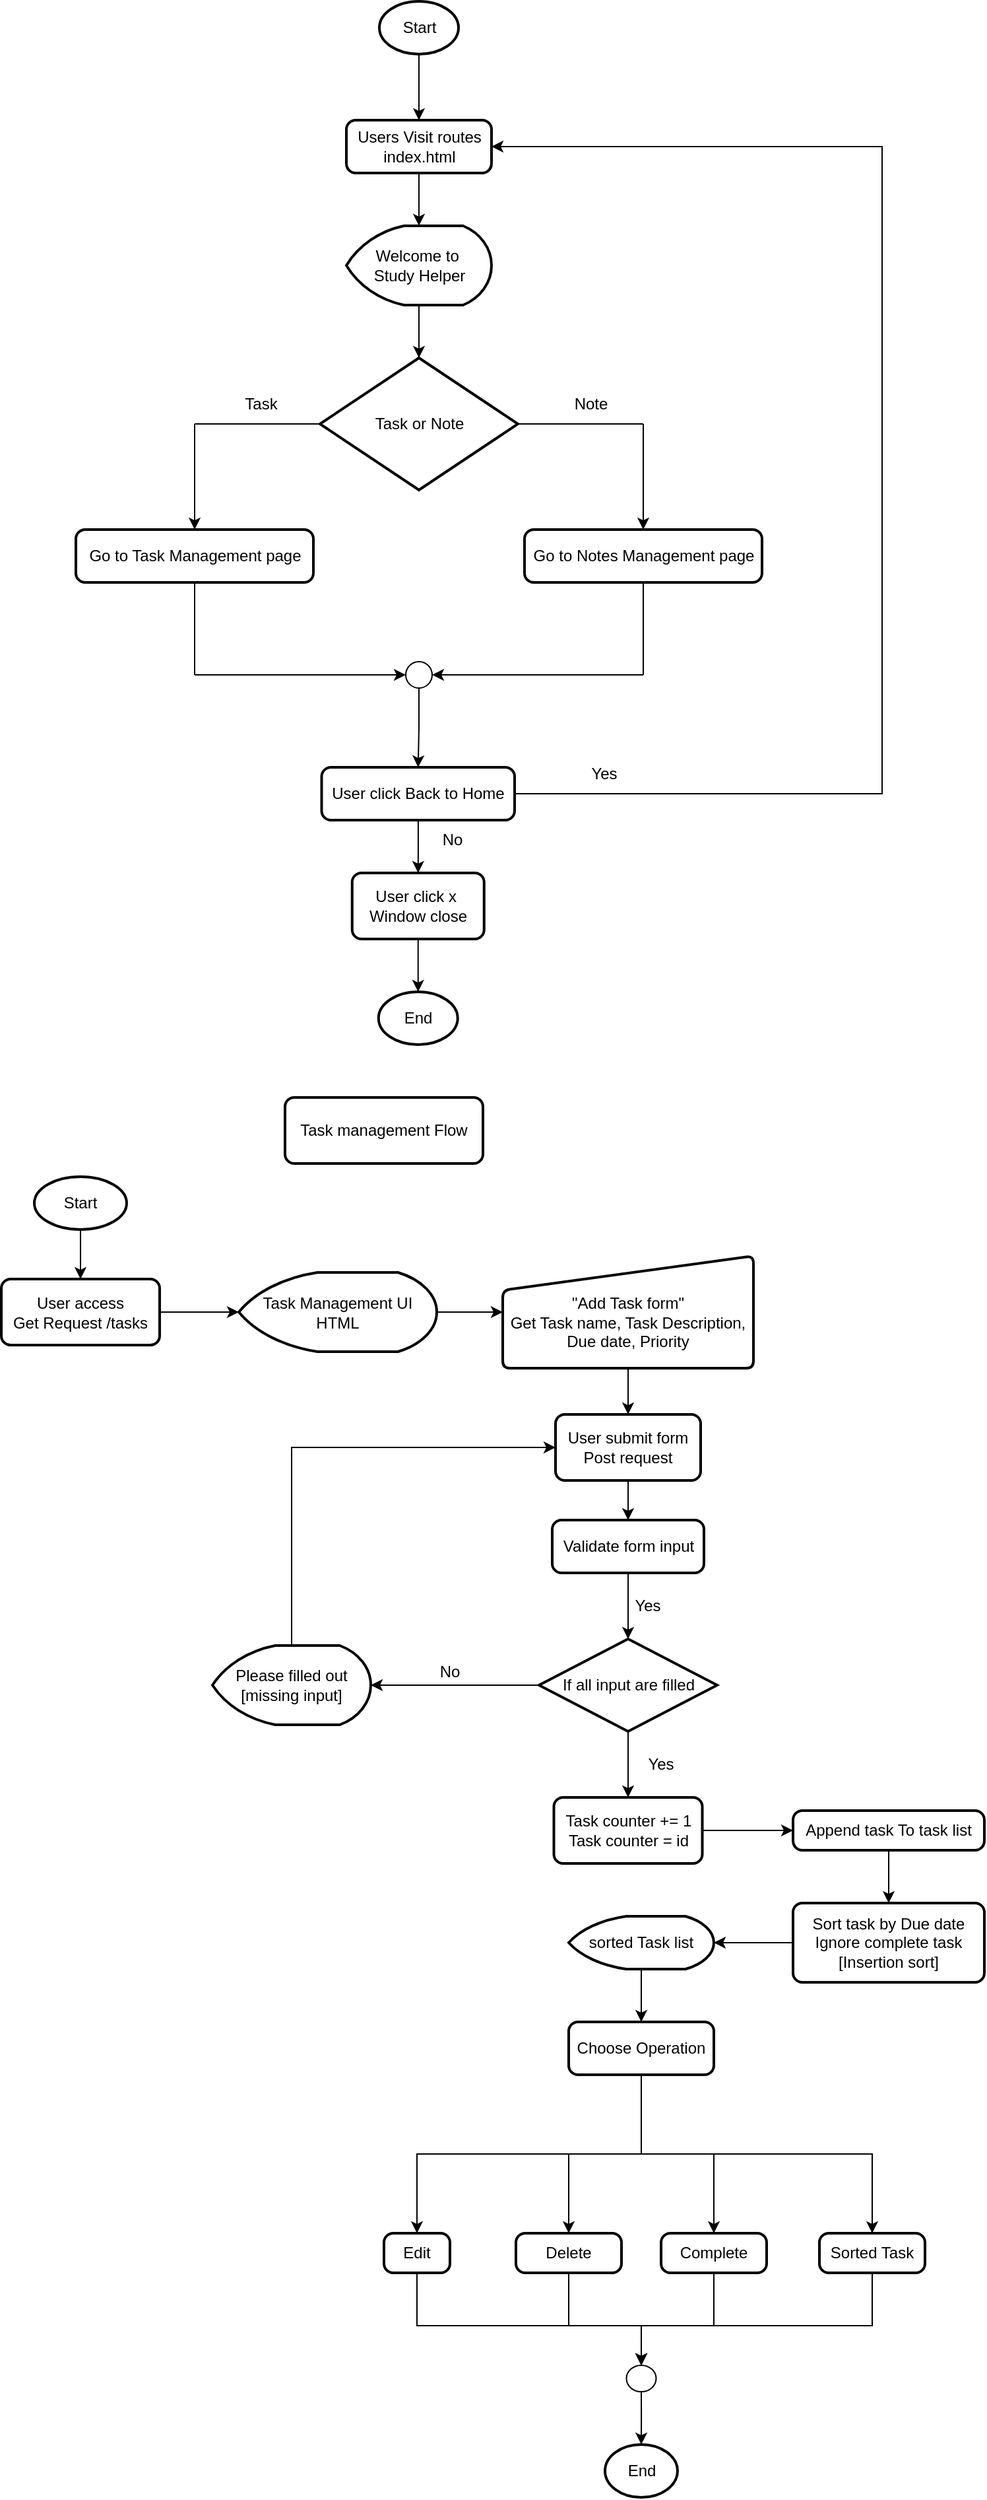 <mxfile version="24.7.17">
  <diagram name="Page-1" id="e5yxuhi-PAUHu0ApAYGd">
    <mxGraphModel dx="4075" dy="2493" grid="1" gridSize="10" guides="1" tooltips="1" connect="1" arrows="1" fold="1" page="1" pageScale="1" pageWidth="850" pageHeight="1100" math="0" shadow="0">
      <root>
        <mxCell id="0" />
        <mxCell id="1" parent="0" />
        <mxCell id="IT1GfO3hqT7uD5s0gZy_-49" style="edgeStyle=orthogonalEdgeStyle;rounded=0;orthogonalLoop=1;jettySize=auto;html=1;entryX=0.5;entryY=0;entryDx=0;entryDy=0;" parent="1" source="IT1GfO3hqT7uD5s0gZy_-4" target="IT1GfO3hqT7uD5s0gZy_-47" edge="1">
          <mxGeometry relative="1" as="geometry" />
        </mxCell>
        <mxCell id="IT1GfO3hqT7uD5s0gZy_-4" value="Start" style="strokeWidth=2;html=1;shape=mxgraph.flowchart.start_1;whiteSpace=wrap;" parent="1" vertex="1">
          <mxGeometry x="-53.5" width="60" height="40" as="geometry" />
        </mxCell>
        <mxCell id="IT1GfO3hqT7uD5s0gZy_-12" value="" style="edgeStyle=orthogonalEdgeStyle;rounded=0;orthogonalLoop=1;jettySize=auto;html=1;" parent="1" source="IT1GfO3hqT7uD5s0gZy_-5" target="IT1GfO3hqT7uD5s0gZy_-6" edge="1">
          <mxGeometry relative="1" as="geometry" />
        </mxCell>
        <mxCell id="IT1GfO3hqT7uD5s0gZy_-5" value="Welcome to&amp;nbsp;&lt;div&gt;Study Helper&lt;/div&gt;" style="strokeWidth=2;html=1;shape=mxgraph.flowchart.display;whiteSpace=wrap;" parent="1" vertex="1">
          <mxGeometry x="-78.5" y="170" width="110" height="60" as="geometry" />
        </mxCell>
        <mxCell id="IT1GfO3hqT7uD5s0gZy_-6" value="Task or Note" style="strokeWidth=2;html=1;shape=mxgraph.flowchart.decision;whiteSpace=wrap;" parent="1" vertex="1">
          <mxGeometry x="-98.5" y="270" width="150" height="100" as="geometry" />
        </mxCell>
        <mxCell id="IT1GfO3hqT7uD5s0gZy_-7" value="" style="endArrow=none;html=1;rounded=0;entryX=0;entryY=0.5;entryDx=0;entryDy=0;entryPerimeter=0;" parent="1" target="IT1GfO3hqT7uD5s0gZy_-6" edge="1">
          <mxGeometry width="50" height="50" relative="1" as="geometry">
            <mxPoint x="-193.5" y="320" as="sourcePoint" />
            <mxPoint x="-93.5" y="330" as="targetPoint" />
          </mxGeometry>
        </mxCell>
        <mxCell id="IT1GfO3hqT7uD5s0gZy_-45" style="edgeStyle=orthogonalEdgeStyle;rounded=0;orthogonalLoop=1;jettySize=auto;html=1;entryX=0.5;entryY=0;entryDx=0;entryDy=0;" parent="1" source="IT1GfO3hqT7uD5s0gZy_-13" target="IT1GfO3hqT7uD5s0gZy_-14" edge="1">
          <mxGeometry relative="1" as="geometry" />
        </mxCell>
        <mxCell id="IT1GfO3hqT7uD5s0gZy_-13" value="&lt;div&gt;&lt;br&gt;&lt;/div&gt;&quot;Add Task form&quot;&lt;div&gt;Get Task name, Task Description, Due date, Priority&lt;/div&gt;" style="html=1;strokeWidth=2;shape=manualInput;whiteSpace=wrap;rounded=1;size=26;arcSize=11;" parent="1" vertex="1">
          <mxGeometry x="40" y="950" width="190" height="85" as="geometry" />
        </mxCell>
        <mxCell id="IT1GfO3hqT7uD5s0gZy_-46" style="edgeStyle=orthogonalEdgeStyle;rounded=0;orthogonalLoop=1;jettySize=auto;html=1;entryX=0.5;entryY=0;entryDx=0;entryDy=0;" parent="1" source="IT1GfO3hqT7uD5s0gZy_-14" target="IT1GfO3hqT7uD5s0gZy_-18" edge="1">
          <mxGeometry relative="1" as="geometry" />
        </mxCell>
        <mxCell id="IT1GfO3hqT7uD5s0gZy_-14" value="User submit form&lt;div&gt;Post request&lt;/div&gt;" style="rounded=1;whiteSpace=wrap;html=1;absoluteArcSize=1;arcSize=14;strokeWidth=2;" parent="1" vertex="1">
          <mxGeometry x="80" y="1070" width="110" height="50" as="geometry" />
        </mxCell>
        <mxCell id="IT1GfO3hqT7uD5s0gZy_-136" style="edgeStyle=orthogonalEdgeStyle;rounded=0;orthogonalLoop=1;jettySize=auto;html=1;entryX=0;entryY=0.5;entryDx=0;entryDy=0;" parent="1" source="IT1GfO3hqT7uD5s0gZy_-15" target="IT1GfO3hqT7uD5s0gZy_-13" edge="1">
          <mxGeometry relative="1" as="geometry" />
        </mxCell>
        <mxCell id="IT1GfO3hqT7uD5s0gZy_-15" value="Task Management UI&lt;div&gt;HTML&lt;/div&gt;" style="strokeWidth=2;html=1;shape=mxgraph.flowchart.display;whiteSpace=wrap;" parent="1" vertex="1">
          <mxGeometry x="-160" y="962.5" width="150" height="60" as="geometry" />
        </mxCell>
        <mxCell id="IT1GfO3hqT7uD5s0gZy_-134" value="" style="edgeStyle=orthogonalEdgeStyle;rounded=0;orthogonalLoop=1;jettySize=auto;html=1;" parent="1" source="IT1GfO3hqT7uD5s0gZy_-16" target="IT1GfO3hqT7uD5s0gZy_-15" edge="1">
          <mxGeometry relative="1" as="geometry" />
        </mxCell>
        <mxCell id="IT1GfO3hqT7uD5s0gZy_-16" value="&lt;div&gt;User access&lt;/div&gt;Get Request /tasks" style="rounded=1;whiteSpace=wrap;html=1;absoluteArcSize=1;arcSize=14;strokeWidth=2;" parent="1" vertex="1">
          <mxGeometry x="-340" y="967.5" width="120" height="50" as="geometry" />
        </mxCell>
        <mxCell id="IT1GfO3hqT7uD5s0gZy_-51" style="edgeStyle=orthogonalEdgeStyle;rounded=0;orthogonalLoop=1;jettySize=auto;html=1;" parent="1" source="IT1GfO3hqT7uD5s0gZy_-18" target="IT1GfO3hqT7uD5s0gZy_-19" edge="1">
          <mxGeometry relative="1" as="geometry" />
        </mxCell>
        <mxCell id="IT1GfO3hqT7uD5s0gZy_-18" value="Validate form input" style="rounded=1;whiteSpace=wrap;html=1;absoluteArcSize=1;arcSize=14;strokeWidth=2;" parent="1" vertex="1">
          <mxGeometry x="77.5" y="1150" width="115" height="40" as="geometry" />
        </mxCell>
        <mxCell id="IT1GfO3hqT7uD5s0gZy_-19" value="If all input are filled" style="strokeWidth=2;html=1;shape=mxgraph.flowchart.decision;whiteSpace=wrap;" parent="1" vertex="1">
          <mxGeometry x="67.5" y="1240" width="135" height="70" as="geometry" />
        </mxCell>
        <mxCell id="klHNiH37RLpIYKjmGFhw-3" style="edgeStyle=orthogonalEdgeStyle;rounded=0;orthogonalLoop=1;jettySize=auto;html=1;entryX=0.5;entryY=0;entryDx=0;entryDy=0;" parent="1" source="IT1GfO3hqT7uD5s0gZy_-25" target="klHNiH37RLpIYKjmGFhw-2" edge="1">
          <mxGeometry relative="1" as="geometry" />
        </mxCell>
        <mxCell id="IT1GfO3hqT7uD5s0gZy_-25" value="" style="verticalLabelPosition=bottom;verticalAlign=top;html=1;shape=mxgraph.flowchart.on-page_reference;" parent="1" vertex="1">
          <mxGeometry x="-33.5" y="500" width="20" height="20" as="geometry" />
        </mxCell>
        <mxCell id="IT1GfO3hqT7uD5s0gZy_-26" value="Go to Task Management page" style="rounded=1;whiteSpace=wrap;html=1;absoluteArcSize=1;arcSize=14;strokeWidth=2;" parent="1" vertex="1">
          <mxGeometry x="-283.5" y="400" width="180" height="40" as="geometry" />
        </mxCell>
        <mxCell id="IT1GfO3hqT7uD5s0gZy_-27" value="Go to Notes Management page" style="rounded=1;whiteSpace=wrap;html=1;absoluteArcSize=1;arcSize=14;strokeWidth=2;" parent="1" vertex="1">
          <mxGeometry x="56.5" y="400" width="180" height="40" as="geometry" />
        </mxCell>
        <mxCell id="IT1GfO3hqT7uD5s0gZy_-28" value="End" style="strokeWidth=2;html=1;shape=mxgraph.flowchart.start_1;whiteSpace=wrap;" parent="1" vertex="1">
          <mxGeometry x="-54.13" y="750" width="60" height="40" as="geometry" />
        </mxCell>
        <mxCell id="IT1GfO3hqT7uD5s0gZy_-30" value="" style="endArrow=classic;html=1;rounded=0;entryX=0.5;entryY=0;entryDx=0;entryDy=0;" parent="1" target="IT1GfO3hqT7uD5s0gZy_-26" edge="1">
          <mxGeometry width="50" height="50" relative="1" as="geometry">
            <mxPoint x="-193.5" y="320" as="sourcePoint" />
            <mxPoint x="106.5" y="430" as="targetPoint" />
          </mxGeometry>
        </mxCell>
        <mxCell id="IT1GfO3hqT7uD5s0gZy_-31" value="" style="endArrow=classic;html=1;rounded=0;" parent="1" target="IT1GfO3hqT7uD5s0gZy_-27" edge="1">
          <mxGeometry width="50" height="50" relative="1" as="geometry">
            <mxPoint x="146.5" y="320" as="sourcePoint" />
            <mxPoint x="106.5" y="430" as="targetPoint" />
          </mxGeometry>
        </mxCell>
        <mxCell id="IT1GfO3hqT7uD5s0gZy_-32" value="" style="endArrow=none;html=1;rounded=0;entryX=1;entryY=0.5;entryDx=0;entryDy=0;entryPerimeter=0;" parent="1" target="IT1GfO3hqT7uD5s0gZy_-6" edge="1">
          <mxGeometry width="50" height="50" relative="1" as="geometry">
            <mxPoint x="146.5" y="320" as="sourcePoint" />
            <mxPoint x="106.5" y="430" as="targetPoint" />
          </mxGeometry>
        </mxCell>
        <mxCell id="IT1GfO3hqT7uD5s0gZy_-35" value="" style="endArrow=none;html=1;rounded=0;entryX=0.5;entryY=1;entryDx=0;entryDy=0;" parent="1" target="IT1GfO3hqT7uD5s0gZy_-26" edge="1">
          <mxGeometry width="50" height="50" relative="1" as="geometry">
            <mxPoint x="-193.5" y="510" as="sourcePoint" />
            <mxPoint x="46.5" y="490" as="targetPoint" />
          </mxGeometry>
        </mxCell>
        <mxCell id="IT1GfO3hqT7uD5s0gZy_-36" value="" style="endArrow=none;html=1;rounded=0;entryX=0.5;entryY=1;entryDx=0;entryDy=0;" parent="1" target="IT1GfO3hqT7uD5s0gZy_-27" edge="1">
          <mxGeometry width="50" height="50" relative="1" as="geometry">
            <mxPoint x="146.5" y="510" as="sourcePoint" />
            <mxPoint x="146.12" y="500" as="targetPoint" />
          </mxGeometry>
        </mxCell>
        <mxCell id="IT1GfO3hqT7uD5s0gZy_-38" value="" style="endArrow=classic;html=1;rounded=0;entryX=0;entryY=0.5;entryDx=0;entryDy=0;entryPerimeter=0;" parent="1" target="IT1GfO3hqT7uD5s0gZy_-25" edge="1">
          <mxGeometry width="50" height="50" relative="1" as="geometry">
            <mxPoint x="-193.5" y="510" as="sourcePoint" />
            <mxPoint x="-53.5" y="510" as="targetPoint" />
          </mxGeometry>
        </mxCell>
        <mxCell id="IT1GfO3hqT7uD5s0gZy_-39" value="" style="endArrow=classic;html=1;rounded=0;entryX=1;entryY=0.5;entryDx=0;entryDy=0;entryPerimeter=0;" parent="1" target="IT1GfO3hqT7uD5s0gZy_-25" edge="1">
          <mxGeometry width="50" height="50" relative="1" as="geometry">
            <mxPoint x="146.5" y="510" as="sourcePoint" />
            <mxPoint x="26.5" y="510" as="targetPoint" />
          </mxGeometry>
        </mxCell>
        <mxCell id="IT1GfO3hqT7uD5s0gZy_-42" style="edgeStyle=orthogonalEdgeStyle;rounded=0;orthogonalLoop=1;jettySize=auto;html=1;entryX=0.5;entryY=0;entryDx=0;entryDy=0;" parent="1" source="IT1GfO3hqT7uD5s0gZy_-41" target="IT1GfO3hqT7uD5s0gZy_-16" edge="1">
          <mxGeometry relative="1" as="geometry" />
        </mxCell>
        <mxCell id="IT1GfO3hqT7uD5s0gZy_-41" value="Start" style="strokeWidth=2;html=1;shape=mxgraph.flowchart.start_1;whiteSpace=wrap;" parent="1" vertex="1">
          <mxGeometry x="-315" y="890" width="70" height="40" as="geometry" />
        </mxCell>
        <mxCell id="IT1GfO3hqT7uD5s0gZy_-47" value="Users Visit routes&lt;div&gt;index.html&lt;/div&gt;" style="rounded=1;whiteSpace=wrap;html=1;absoluteArcSize=1;arcSize=14;strokeWidth=2;" parent="1" vertex="1">
          <mxGeometry x="-78.5" y="90" width="110" height="40" as="geometry" />
        </mxCell>
        <mxCell id="IT1GfO3hqT7uD5s0gZy_-48" style="edgeStyle=orthogonalEdgeStyle;rounded=0;orthogonalLoop=1;jettySize=auto;html=1;entryX=0.5;entryY=0;entryDx=0;entryDy=0;entryPerimeter=0;" parent="1" source="IT1GfO3hqT7uD5s0gZy_-47" target="IT1GfO3hqT7uD5s0gZy_-5" edge="1">
          <mxGeometry relative="1" as="geometry" />
        </mxCell>
        <mxCell id="IT1GfO3hqT7uD5s0gZy_-50" value="Task management Flow" style="rounded=1;whiteSpace=wrap;html=1;absoluteArcSize=1;arcSize=14;strokeWidth=2;" parent="1" vertex="1">
          <mxGeometry x="-125" y="830" width="150" height="50" as="geometry" />
        </mxCell>
        <mxCell id="IT1GfO3hqT7uD5s0gZy_-52" value="Yes" style="text;html=1;align=center;verticalAlign=middle;whiteSpace=wrap;rounded=0;" parent="1" vertex="1">
          <mxGeometry x="120" y="1200" width="60" height="30" as="geometry" />
        </mxCell>
        <mxCell id="IT1GfO3hqT7uD5s0gZy_-53" style="edgeStyle=orthogonalEdgeStyle;rounded=0;orthogonalLoop=1;jettySize=auto;html=1;entryX=0.5;entryY=0;entryDx=0;entryDy=0;" parent="1" source="IT1GfO3hqT7uD5s0gZy_-19" target="IT1GfO3hqT7uD5s0gZy_-88" edge="1">
          <mxGeometry relative="1" as="geometry">
            <mxPoint x="135" y="1360" as="targetPoint" />
          </mxGeometry>
        </mxCell>
        <mxCell id="IT1GfO3hqT7uD5s0gZy_-54" value="Yes" style="text;html=1;align=center;verticalAlign=middle;whiteSpace=wrap;rounded=0;" parent="1" vertex="1">
          <mxGeometry x="130" y="1320" width="60" height="30" as="geometry" />
        </mxCell>
        <mxCell id="IT1GfO3hqT7uD5s0gZy_-57" value="No" style="text;html=1;align=center;verticalAlign=middle;whiteSpace=wrap;rounded=0;" parent="1" vertex="1">
          <mxGeometry x="-30" y="1250" width="60" height="30" as="geometry" />
        </mxCell>
        <mxCell id="IT1GfO3hqT7uD5s0gZy_-87" style="edgeStyle=orthogonalEdgeStyle;rounded=0;orthogonalLoop=1;jettySize=auto;html=1;exitX=0.5;exitY=0;exitDx=0;exitDy=0;exitPerimeter=0;entryX=0;entryY=0.5;entryDx=0;entryDy=0;" parent="1" source="IT1GfO3hqT7uD5s0gZy_-65" target="IT1GfO3hqT7uD5s0gZy_-14" edge="1">
          <mxGeometry relative="1" as="geometry">
            <mxPoint x="30" y="1080" as="targetPoint" />
            <Array as="points">
              <mxPoint x="-120" y="1095" />
            </Array>
          </mxGeometry>
        </mxCell>
        <mxCell id="IT1GfO3hqT7uD5s0gZy_-65" value="Please filled out [missing input]" style="strokeWidth=2;html=1;shape=mxgraph.flowchart.display;whiteSpace=wrap;" parent="1" vertex="1">
          <mxGeometry x="-180" y="1245" width="120" height="60" as="geometry" />
        </mxCell>
        <mxCell id="IT1GfO3hqT7uD5s0gZy_-86" style="edgeStyle=orthogonalEdgeStyle;rounded=0;orthogonalLoop=1;jettySize=auto;html=1;entryX=1;entryY=0.5;entryDx=0;entryDy=0;entryPerimeter=0;" parent="1" source="IT1GfO3hqT7uD5s0gZy_-19" target="IT1GfO3hqT7uD5s0gZy_-65" edge="1">
          <mxGeometry relative="1" as="geometry" />
        </mxCell>
        <mxCell id="IT1GfO3hqT7uD5s0gZy_-129" style="edgeStyle=orthogonalEdgeStyle;rounded=0;orthogonalLoop=1;jettySize=auto;html=1;" parent="1" source="IT1GfO3hqT7uD5s0gZy_-88" target="IT1GfO3hqT7uD5s0gZy_-90" edge="1">
          <mxGeometry relative="1" as="geometry" />
        </mxCell>
        <mxCell id="IT1GfO3hqT7uD5s0gZy_-88" value="Task counter += 1&lt;div&gt;Task counter = id&lt;/div&gt;" style="rounded=1;whiteSpace=wrap;html=1;absoluteArcSize=1;arcSize=14;strokeWidth=2;" parent="1" vertex="1">
          <mxGeometry x="78.75" y="1360" width="112.5" height="50" as="geometry" />
        </mxCell>
        <mxCell id="IT1GfO3hqT7uD5s0gZy_-130" style="edgeStyle=orthogonalEdgeStyle;rounded=0;orthogonalLoop=1;jettySize=auto;html=1;" parent="1" source="IT1GfO3hqT7uD5s0gZy_-90" target="IT1GfO3hqT7uD5s0gZy_-92" edge="1">
          <mxGeometry relative="1" as="geometry" />
        </mxCell>
        <mxCell id="IT1GfO3hqT7uD5s0gZy_-90" value="Append task To task list" style="rounded=1;whiteSpace=wrap;html=1;absoluteArcSize=1;arcSize=14;strokeWidth=2;" parent="1" vertex="1">
          <mxGeometry x="260" y="1370" width="145" height="30" as="geometry" />
        </mxCell>
        <mxCell id="IT1GfO3hqT7uD5s0gZy_-92" value="Sort task by Due date&lt;div&gt;Ignore complete task&lt;/div&gt;&lt;div&gt;[Insertion sort]&lt;/div&gt;" style="rounded=1;whiteSpace=wrap;html=1;absoluteArcSize=1;arcSize=14;strokeWidth=2;" parent="1" vertex="1">
          <mxGeometry x="260" y="1440" width="145" height="60" as="geometry" />
        </mxCell>
        <mxCell id="IT1GfO3hqT7uD5s0gZy_-97" style="edgeStyle=orthogonalEdgeStyle;rounded=0;orthogonalLoop=1;jettySize=auto;html=1;entryX=0.5;entryY=0;entryDx=0;entryDy=0;" parent="1" source="IT1GfO3hqT7uD5s0gZy_-94" target="IT1GfO3hqT7uD5s0gZy_-96" edge="1">
          <mxGeometry relative="1" as="geometry" />
        </mxCell>
        <mxCell id="IT1GfO3hqT7uD5s0gZy_-94" value="sorted Task list" style="strokeWidth=2;html=1;shape=mxgraph.flowchart.display;whiteSpace=wrap;" parent="1" vertex="1">
          <mxGeometry x="90" y="1450" width="110" height="40" as="geometry" />
        </mxCell>
        <mxCell id="IT1GfO3hqT7uD5s0gZy_-107" style="edgeStyle=orthogonalEdgeStyle;rounded=0;orthogonalLoop=1;jettySize=auto;html=1;entryX=0.5;entryY=0;entryDx=0;entryDy=0;" parent="1" source="IT1GfO3hqT7uD5s0gZy_-96" target="IT1GfO3hqT7uD5s0gZy_-100" edge="1">
          <mxGeometry relative="1" as="geometry">
            <Array as="points">
              <mxPoint x="145" y="1630" />
              <mxPoint x="-25" y="1630" />
            </Array>
          </mxGeometry>
        </mxCell>
        <mxCell id="IT1GfO3hqT7uD5s0gZy_-108" style="edgeStyle=orthogonalEdgeStyle;rounded=0;orthogonalLoop=1;jettySize=auto;html=1;entryX=0.5;entryY=0;entryDx=0;entryDy=0;" parent="1" source="IT1GfO3hqT7uD5s0gZy_-96" target="IT1GfO3hqT7uD5s0gZy_-99" edge="1">
          <mxGeometry relative="1" as="geometry" />
        </mxCell>
        <mxCell id="IT1GfO3hqT7uD5s0gZy_-109" style="edgeStyle=orthogonalEdgeStyle;rounded=0;orthogonalLoop=1;jettySize=auto;html=1;" parent="1" source="IT1GfO3hqT7uD5s0gZy_-96" target="IT1GfO3hqT7uD5s0gZy_-101" edge="1">
          <mxGeometry relative="1" as="geometry" />
        </mxCell>
        <mxCell id="IT1GfO3hqT7uD5s0gZy_-110" style="edgeStyle=orthogonalEdgeStyle;rounded=0;orthogonalLoop=1;jettySize=auto;html=1;entryX=0.5;entryY=0;entryDx=0;entryDy=0;" parent="1" source="IT1GfO3hqT7uD5s0gZy_-96" target="IT1GfO3hqT7uD5s0gZy_-102" edge="1">
          <mxGeometry relative="1" as="geometry">
            <Array as="points">
              <mxPoint x="145" y="1630" />
              <mxPoint x="320" y="1630" />
            </Array>
          </mxGeometry>
        </mxCell>
        <mxCell id="IT1GfO3hqT7uD5s0gZy_-96" value="Choose Operation" style="rounded=1;whiteSpace=wrap;html=1;absoluteArcSize=1;arcSize=14;strokeWidth=2;" parent="1" vertex="1">
          <mxGeometry x="90" y="1530" width="110" height="40" as="geometry" />
        </mxCell>
        <mxCell id="IT1GfO3hqT7uD5s0gZy_-121" style="edgeStyle=orthogonalEdgeStyle;rounded=0;orthogonalLoop=1;jettySize=auto;html=1;entryX=0.5;entryY=0;entryDx=0;entryDy=0;" parent="1" source="IT1GfO3hqT7uD5s0gZy_-99" target="IT1GfO3hqT7uD5s0gZy_-112" edge="1">
          <mxGeometry relative="1" as="geometry">
            <Array as="points">
              <mxPoint x="90" y="1760" />
              <mxPoint x="145" y="1760" />
            </Array>
          </mxGeometry>
        </mxCell>
        <mxCell id="IT1GfO3hqT7uD5s0gZy_-99" value="Delete" style="rounded=1;whiteSpace=wrap;html=1;absoluteArcSize=1;arcSize=14;strokeWidth=2;" parent="1" vertex="1">
          <mxGeometry x="50" y="1690" width="80" height="30" as="geometry" />
        </mxCell>
        <mxCell id="IT1GfO3hqT7uD5s0gZy_-120" style="edgeStyle=orthogonalEdgeStyle;rounded=0;orthogonalLoop=1;jettySize=auto;html=1;entryX=0.5;entryY=0;entryDx=0;entryDy=0;" parent="1" source="IT1GfO3hqT7uD5s0gZy_-100" target="IT1GfO3hqT7uD5s0gZy_-112" edge="1">
          <mxGeometry relative="1" as="geometry">
            <Array as="points">
              <mxPoint x="-25" y="1760" />
              <mxPoint x="145" y="1760" />
            </Array>
          </mxGeometry>
        </mxCell>
        <mxCell id="IT1GfO3hqT7uD5s0gZy_-100" value="Edit" style="rounded=1;whiteSpace=wrap;html=1;absoluteArcSize=1;arcSize=14;strokeWidth=2;" parent="1" vertex="1">
          <mxGeometry x="-50" y="1690" width="50" height="30" as="geometry" />
        </mxCell>
        <mxCell id="IT1GfO3hqT7uD5s0gZy_-122" style="edgeStyle=orthogonalEdgeStyle;rounded=0;orthogonalLoop=1;jettySize=auto;html=1;entryX=0.5;entryY=0;entryDx=0;entryDy=0;" parent="1" source="IT1GfO3hqT7uD5s0gZy_-101" target="IT1GfO3hqT7uD5s0gZy_-112" edge="1">
          <mxGeometry relative="1" as="geometry">
            <Array as="points">
              <mxPoint x="200" y="1760" />
              <mxPoint x="145" y="1760" />
            </Array>
          </mxGeometry>
        </mxCell>
        <mxCell id="IT1GfO3hqT7uD5s0gZy_-101" value="Complete" style="rounded=1;whiteSpace=wrap;html=1;absoluteArcSize=1;arcSize=14;strokeWidth=2;" parent="1" vertex="1">
          <mxGeometry x="160" y="1690" width="80" height="30" as="geometry" />
        </mxCell>
        <mxCell id="IT1GfO3hqT7uD5s0gZy_-123" style="edgeStyle=orthogonalEdgeStyle;rounded=0;orthogonalLoop=1;jettySize=auto;html=1;entryX=0.5;entryY=0;entryDx=0;entryDy=0;" parent="1" source="IT1GfO3hqT7uD5s0gZy_-102" target="IT1GfO3hqT7uD5s0gZy_-112" edge="1">
          <mxGeometry relative="1" as="geometry">
            <Array as="points">
              <mxPoint x="320" y="1760" />
              <mxPoint x="145" y="1760" />
            </Array>
          </mxGeometry>
        </mxCell>
        <mxCell id="IT1GfO3hqT7uD5s0gZy_-102" value="Sorted Task" style="rounded=1;whiteSpace=wrap;html=1;absoluteArcSize=1;arcSize=14;strokeWidth=2;" parent="1" vertex="1">
          <mxGeometry x="280" y="1690" width="80" height="30" as="geometry" />
        </mxCell>
        <mxCell id="IT1GfO3hqT7uD5s0gZy_-128" style="edgeStyle=orthogonalEdgeStyle;rounded=0;orthogonalLoop=1;jettySize=auto;html=1;" parent="1" source="IT1GfO3hqT7uD5s0gZy_-112" target="IT1GfO3hqT7uD5s0gZy_-127" edge="1">
          <mxGeometry relative="1" as="geometry" />
        </mxCell>
        <mxCell id="IT1GfO3hqT7uD5s0gZy_-112" value="" style="ellipse;whiteSpace=wrap;html=1;verticalAlign=top;" parent="1" vertex="1">
          <mxGeometry x="133.75" y="1790" width="22.5" height="20" as="geometry" />
        </mxCell>
        <mxCell id="IT1GfO3hqT7uD5s0gZy_-127" value="End" style="strokeWidth=2;html=1;shape=mxgraph.flowchart.start_1;whiteSpace=wrap;" parent="1" vertex="1">
          <mxGeometry x="117.5" y="1850" width="55" height="40" as="geometry" />
        </mxCell>
        <mxCell id="IT1GfO3hqT7uD5s0gZy_-131" style="edgeStyle=orthogonalEdgeStyle;rounded=0;orthogonalLoop=1;jettySize=auto;html=1;entryX=1;entryY=0.5;entryDx=0;entryDy=0;entryPerimeter=0;" parent="1" source="IT1GfO3hqT7uD5s0gZy_-92" target="IT1GfO3hqT7uD5s0gZy_-94" edge="1">
          <mxGeometry relative="1" as="geometry" />
        </mxCell>
        <mxCell id="klHNiH37RLpIYKjmGFhw-4" style="edgeStyle=orthogonalEdgeStyle;rounded=0;orthogonalLoop=1;jettySize=auto;html=1;entryX=1;entryY=0.5;entryDx=0;entryDy=0;" parent="1" source="klHNiH37RLpIYKjmGFhw-2" target="IT1GfO3hqT7uD5s0gZy_-47" edge="1">
          <mxGeometry relative="1" as="geometry">
            <mxPoint x="326.5" y="100" as="targetPoint" />
            <Array as="points">
              <mxPoint x="327.5" y="600" />
              <mxPoint x="327.5" y="110" />
            </Array>
          </mxGeometry>
        </mxCell>
        <mxCell id="klHNiH37RLpIYKjmGFhw-6" style="edgeStyle=orthogonalEdgeStyle;rounded=0;orthogonalLoop=1;jettySize=auto;html=1;" parent="1" source="klHNiH37RLpIYKjmGFhw-2" target="klHNiH37RLpIYKjmGFhw-5" edge="1">
          <mxGeometry relative="1" as="geometry" />
        </mxCell>
        <mxCell id="klHNiH37RLpIYKjmGFhw-2" value="User click Back to Home" style="rounded=1;whiteSpace=wrap;html=1;absoluteArcSize=1;arcSize=14;strokeWidth=2;" parent="1" vertex="1">
          <mxGeometry x="-97.25" y="580" width="146.25" height="40" as="geometry" />
        </mxCell>
        <mxCell id="klHNiH37RLpIYKjmGFhw-5" value="User click x&amp;nbsp;&lt;div&gt;Window close&lt;/div&gt;" style="rounded=1;whiteSpace=wrap;html=1;absoluteArcSize=1;arcSize=14;strokeWidth=2;" parent="1" vertex="1">
          <mxGeometry x="-74.12" y="660" width="100" height="50" as="geometry" />
        </mxCell>
        <mxCell id="klHNiH37RLpIYKjmGFhw-7" style="edgeStyle=orthogonalEdgeStyle;rounded=0;orthogonalLoop=1;jettySize=auto;html=1;entryX=0.5;entryY=0;entryDx=0;entryDy=0;entryPerimeter=0;" parent="1" source="klHNiH37RLpIYKjmGFhw-5" target="IT1GfO3hqT7uD5s0gZy_-28" edge="1">
          <mxGeometry relative="1" as="geometry" />
        </mxCell>
        <mxCell id="klHNiH37RLpIYKjmGFhw-8" value="Yes" style="text;html=1;align=center;verticalAlign=middle;whiteSpace=wrap;rounded=0;" parent="1" vertex="1">
          <mxGeometry x="96.5" y="570" width="40" height="30" as="geometry" />
        </mxCell>
        <mxCell id="klHNiH37RLpIYKjmGFhw-9" value="No" style="text;html=1;align=center;verticalAlign=middle;whiteSpace=wrap;rounded=0;" parent="1" vertex="1">
          <mxGeometry x="-18.5" y="620" width="40" height="30" as="geometry" />
        </mxCell>
        <mxCell id="sfX5WPeCSxPqU9nA5pDY-1" value="Task" style="text;html=1;align=center;verticalAlign=middle;whiteSpace=wrap;rounded=0;" parent="1" vertex="1">
          <mxGeometry x="-173.5" y="290" width="60" height="30" as="geometry" />
        </mxCell>
        <mxCell id="sfX5WPeCSxPqU9nA5pDY-3" value="Note" style="text;html=1;align=center;verticalAlign=middle;whiteSpace=wrap;rounded=0;" parent="1" vertex="1">
          <mxGeometry x="76.5" y="290" width="60" height="30" as="geometry" />
        </mxCell>
      </root>
    </mxGraphModel>
  </diagram>
</mxfile>
